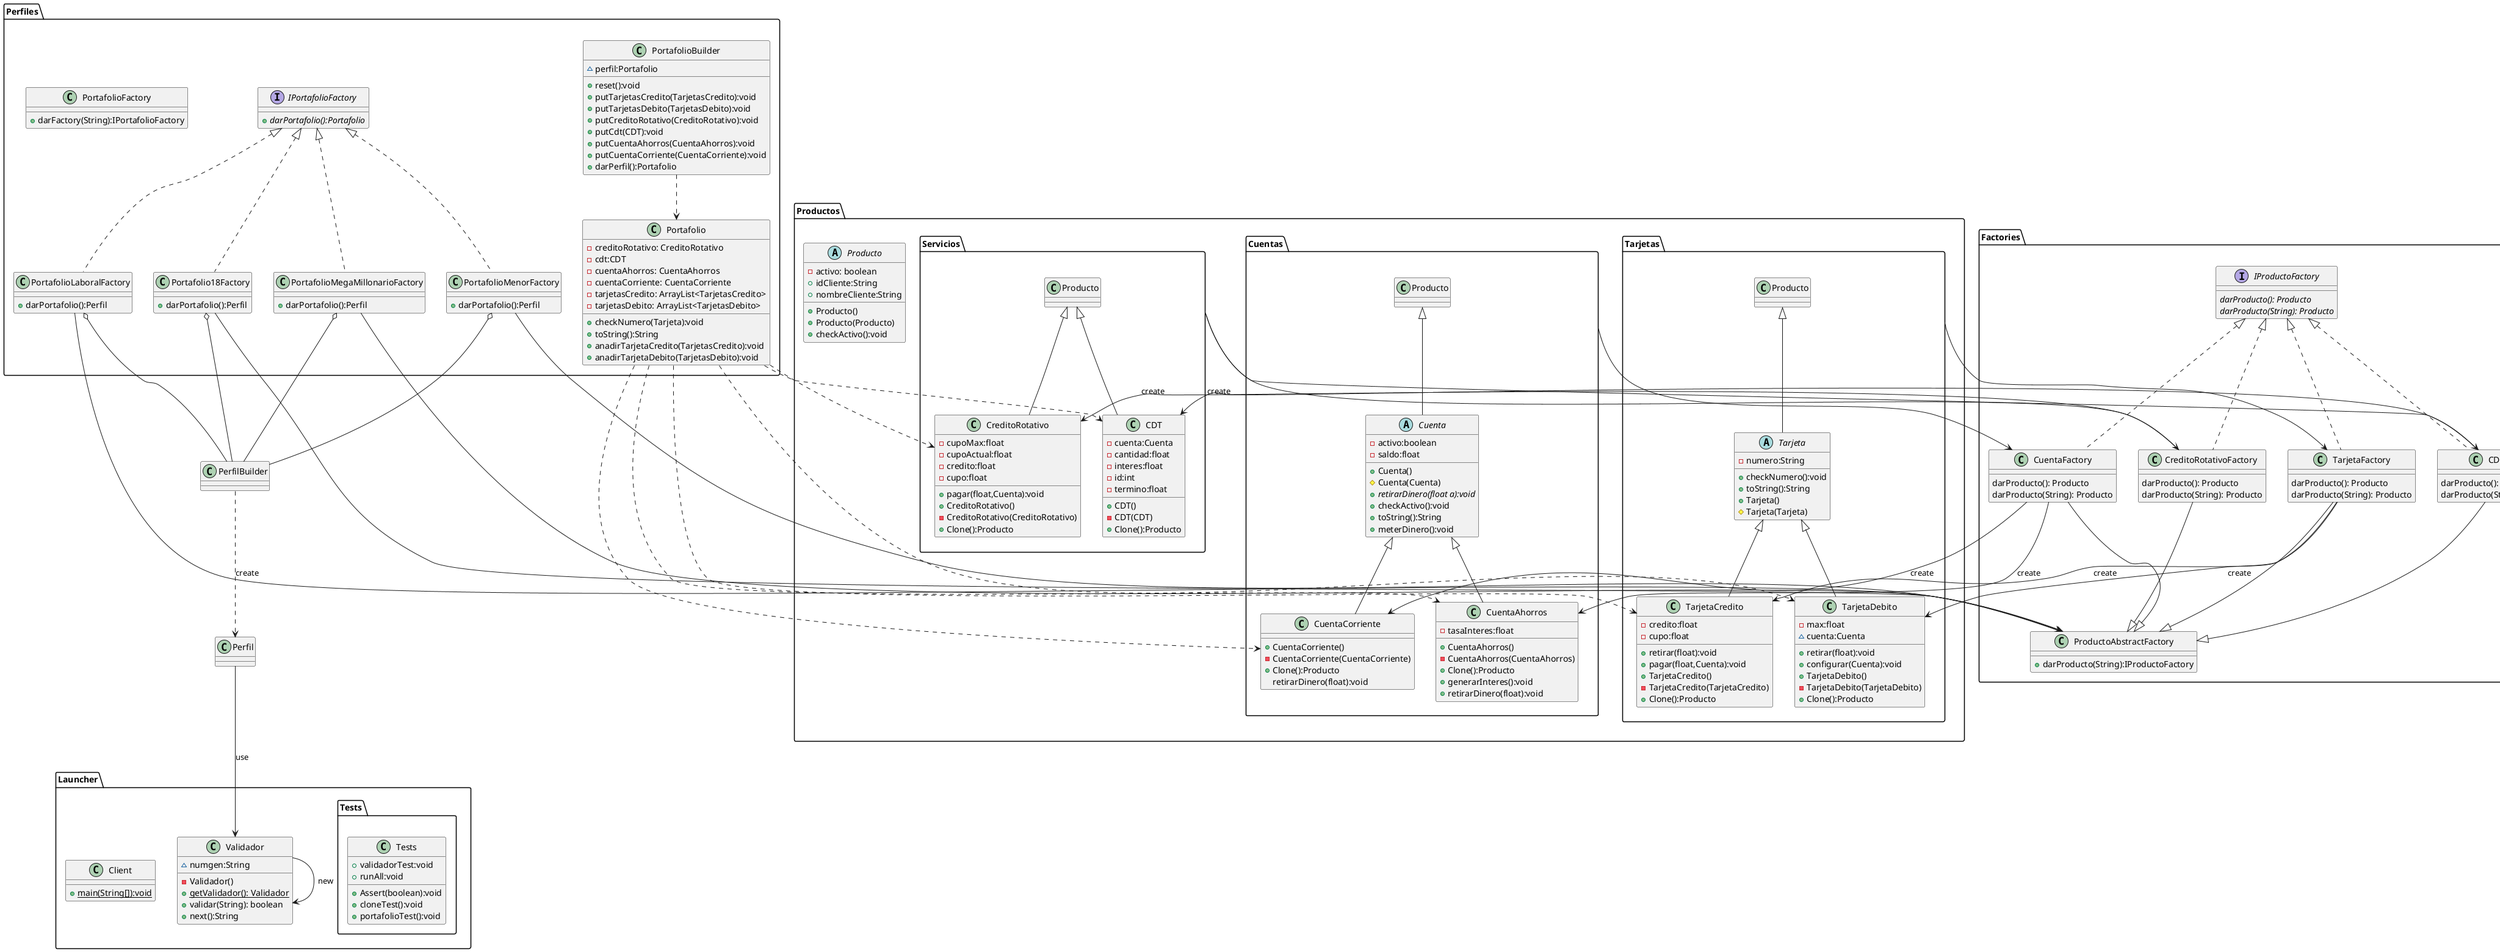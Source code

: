 @startuml

package Factories{
	interface IProductoFactory{
		darProducto(): Producto {abstract}
		darProducto(String): Producto {abstract}
	}
	class TarjetaFactory implements IProductoFactory{
		darProducto(): Producto
		darProducto(String): Producto
	}
	class CuentaFactory implements IProductoFactory{
		darProducto(): Producto
		darProducto(String): Producto
	}
	class CDTFactory implements IProductoFactory{
		darProducto(): Producto
		darProducto(String): Producto
	}
	class CreditoRotativoFactory implements IProductoFactory{
		darProducto(): Producto
		darProducto(String): Producto
	}
	class ProductoAbstractFactory{
		+darProducto(String):IProductoFactory
	}
	}
package Perfiles{
	interface IPortafolioFactory{
		+darPortafolio():Portafolio {abstract}
	}
	class Portafolio{
		-creditoRotativo: CreditoRotativo
		-cdt:CDT
		-cuentaAhorros: CuentaAhorros
		-cuentaCorriente: CuentaCorriente
		-tarjetasCredito: ArrayList<TarjetasCredito>
		-tarjetasDebito: ArrayList<TarjetasDebito>
		+checkNumero(Tarjeta):void
		+toString():String
		+anadirTarjetaCredito(TarjetasCredito):void
		+anadirTarjetaDebito(TarjetasDebito):void
	}
	class Portafolio18Factory implements IPortafolioFactory{
		+darPortafolio():Perfil
	}
	class PortafolioLaboralFactory implements IPortafolioFactory{
		+darPortafolio():Perfil
	}
	class PortafolioMegaMillonarioFactory implements IPortafolioFactory{
		+darPortafolio():Perfil
	}
	class PortafolioMenorFactory implements IPortafolioFactory{
		+darPortafolio():Perfil
	}
	class PortafolioBuilder{
		~perfil:Portafolio
		+reset():void
		+putTarjetasCredito(TarjetasCredito):void
		+putTarjetasDebito(TarjetasDebito):void
		+putCreditoRotativo(CreditoRotativo):void
		+putCdt(CDT):void
		+putCuentaAhorros(CuentaAhorros):void
		+putCuentaCorriente(CuentaCorriente):void
		+darPerfil():Portafolio
	}
	class PortafolioFactory{
		+darFactory(String):IPortafolioFactory
	}
	}
package Productos{
	abstract class Producto{
		-activo: boolean
		+idCliente:String
		+nombreCliente:String
		+Producto()
		+Producto(Producto)
		+checkActivo():void
	}
	package Tarjetas{
	abstract class Tarjeta extends Producto{
		-numero:String
		+checkNumero():void
		+toString():String
		+Tarjeta()
		#Tarjeta(Tarjeta)
	}
	class TarjetaCredito extends Tarjeta{
		-credito:float
		-cupo:float
		+retirar(float):void
		+pagar(float,Cuenta):void
		+TarjetaCredito()
		-TarjetaCredito(TarjetaCredito)
		+Clone():Producto
	}
	class TarjetaDebito extends Tarjeta{
		-max:float
		~cuenta:Cuenta
		+retirar(float):void
		+configurar(Cuenta):void
		+TarjetaDebito()
		-TarjetaDebito(TarjetaDebito)
		+Clone():Producto
	}
	}

	package Servicios{
	class CDT extends Producto{
		-cuenta:Cuenta
		-cantidad:float
		-interes:float
		-id:int
		-termino:float
		+CDT()
		-CDT(CDT)
		+Clone():Producto

	}
	class CreditoRotativo extends Producto{
		-cupoMax:float
		-cupoActual:float
		-credito:float
		-cupo:float
		+pagar(float,Cuenta):void
		+CreditoRotativo()
		-CreditoRotativo(CreditoRotativo)
		+Clone():Producto
	}
	}

	package Cuentas{
	abstract class Cuenta extends Producto{
		-activo:boolean
		-saldo:float
		+Cuenta()
		#Cuenta(Cuenta)
		+retirarDinero(float a):void {abstract}
		+checkActivo():void
		+toString():String
		+meterDinero():void
	}
	class CuentaAhorros extends Cuenta{
		-tasaInteres:float
		+CuentaAhorros()
		-CuentaAhorros(CuentaAhorros)
		+Clone():Producto
		+generarInteres():void
		+retirarDinero(float):void
	}
	class CuentaCorriente extends Cuenta{
		+CuentaCorriente()
		-CuentaCorriente(CuentaCorriente)
		+Clone():Producto
		retirarDinero(float):void
	}
	}
}

package Launcher{
	class Validador{
		~numgen:String
		-Validador()
		+getValidador(): Validador {static}
		+validar(String): boolean
		+next():String
	}
	class Client{
		+main(String[]):void {static}
	}
	package Tests{
		class Tests{
			+Assert(boolean):void
			+cloneTest():void
			+portafolioTest():void
			+validadorTest:void
			+runAll:void
		}
	}
}
Portafolio ..> CreditoRotativo
Portafolio ..> CDT
Portafolio ..> CuentaAhorros
Portafolio ..> CuentaCorriente
Portafolio ..> TarjetaCredito
Portafolio ..> TarjetaDebito
PortafolioBuilder ..> Portafolio
Tarjetas --> TarjetaFactory
Servicios --> CDTFactory
Servicios --> CreditoRotativoFactory
Cuentas --> CuentaFactory
TarjetaFactory --|> ProductoAbstractFactory
CDTFactory --|> ProductoAbstractFactory
CreditoRotativoFactory --|> ProductoAbstractFactory
CuentaFactory --|> ProductoAbstractFactory
Portafolio18Factory --> ProductoAbstractFactory
PortafolioMenorFactory --> ProductoAbstractFactory
PortafolioMegaMillonarioFactory --> ProductoAbstractFactory
PortafolioLaboralFactory --> ProductoAbstractFactory
PerfilBuilder ..> Perfil: "create"
Portafolio18Factory o-- PerfilBuilder
PortafolioLaboralFactory o-- PerfilBuilder
PortafolioMegaMillonarioFactory o-- PerfilBuilder
PortafolioMenorFactory o-- PerfilBuilder
CuentaFactory --> CuentaAhorros: "create"
CuentaFactory --> CuentaCorriente: "create"
TarjetaFactory --> TarjetaDebito: "create"
TarjetaFactory --> TarjetaCredito: "create"
CDTFactory --> CDT: "create"
CreditoRotativoFactory --> CreditoRotativo: "create"
Validador --> Validador :"new"
Perfil --> Validador :"use"
@enduml
